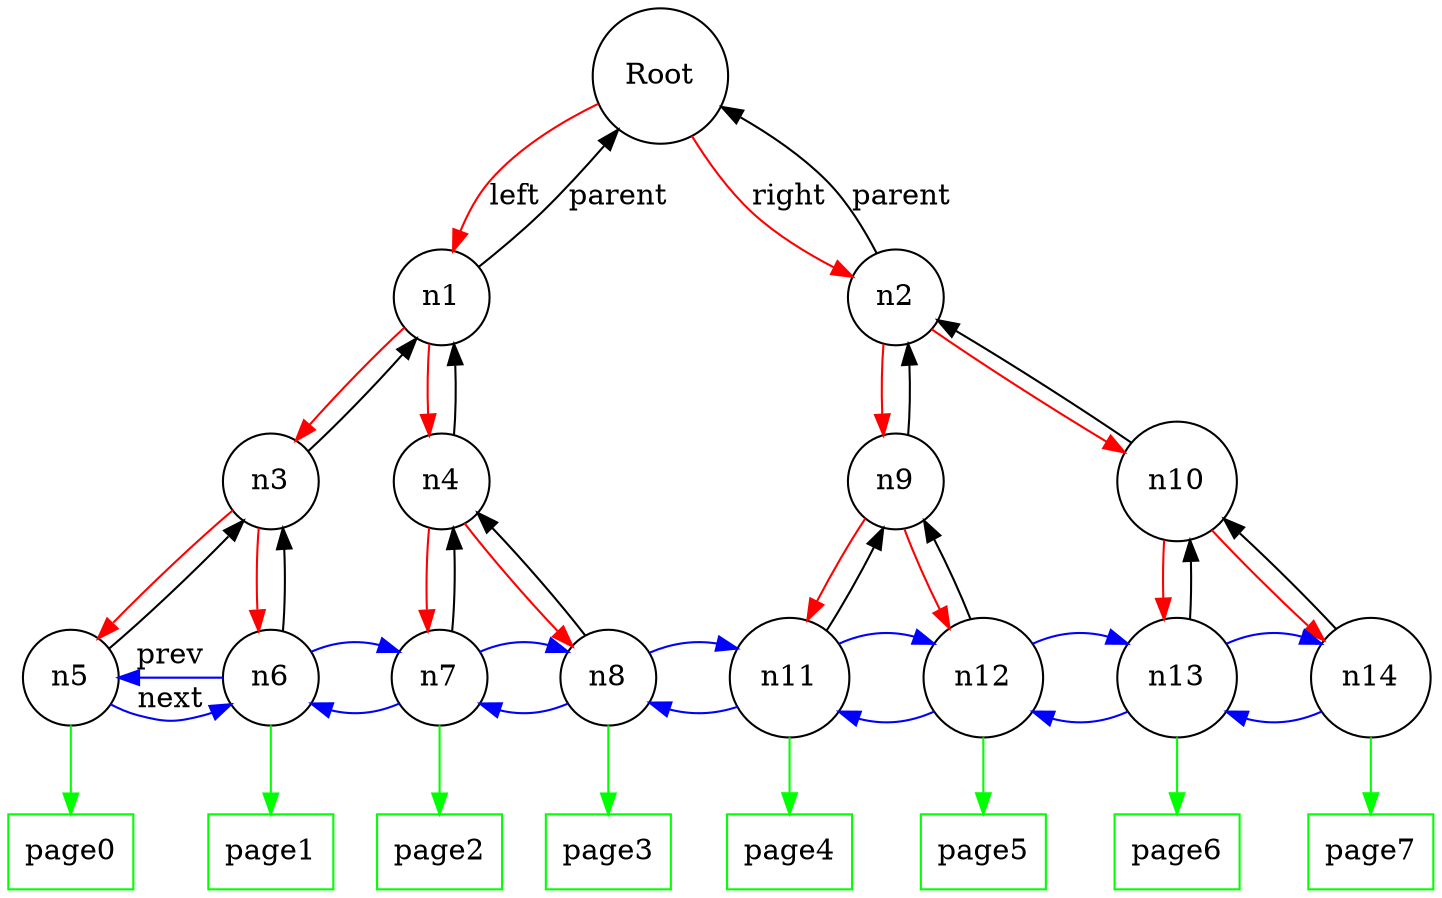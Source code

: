  digraph mapped_file {

 	node [shape=circle]
	edge [color=red]

	// parents -> child
	Root -> n1 [label=left]

	Root -> n2 [label=right]


	n1 -> n3    // [label=left]
	n1 -> n4    // [label=right]
	n3 -> n5    // [label=left]
	n3 -> n6    // [label=right]
	n4 -> n7    // [label=left]
	n4 -> n8    // [label=right]
	n2 -> n9    // [label=left]
	n2 -> n10   // [label=right]
	n9 -> n11   // [label=left]
	n9 -> n12   // [label=right]
	n10 -> n13  // [label=left]
	n10 -> n14  // [label=right]

	// children -> parent
	edge [color=black]

	{n1, n2} -> Root  [label=parent]
	{n3 n4} -> n1	 // [label=parent]
	{n5, n6} -> n3   // [label=parent]
	{n7 n8} -> n4    // [label=parent]
	{n9 n10} -> n2   // [label=parent]
	{n11, n12} -> n9 // [label=parent]
	{n13 n14} -> n10 // [label=parent]

	// leaf <-> leaf ... <-> leaf
	edge [color=blue]

	n6 -> n5 [constraint=false label=prev]
	n5 -> n6 [constraint=false label=next]

	n7-> n6 [constraint=false]
	n6 -> n7 [constraint=false]

	n8 -> n7 [constraint=false]
	n7 -> n8 [constraint=false]

	n11 -> n8 [constraint=false]
	n8 -> n11 [constraint=false]

	n12 -> n11 [constraint=false]
	n11 -> n12 [constraint=false]

	n13 -> n12 [constraint=false]
	n12 -> n13 [constraint=false]

	n14 -> n13 [constraint=false]
	n13 -> n14 [constraint=false]

 	node [shape=rect] [color=green]
	n5  -> page0 [color=green]
	n6  -> page1 [color=green]
	n7  -> page2 [color=green]
	n8  -> page3 [color=green]
	n11 -> page4 [color=green]
	n12 -> page5 [color=green]
	n13 -> page6 [color=green]
	n14 -> page7 [color=green]
}